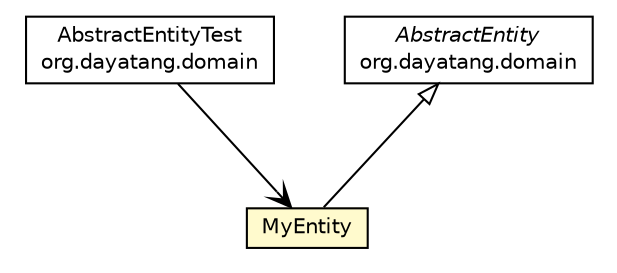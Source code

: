#!/usr/local/bin/dot
#
# Class diagram 
# Generated by UMLGraph version R5_6_6-8-g8d7759 (http://www.umlgraph.org/)
#

digraph G {
	edge [fontname="Helvetica",fontsize=10,labelfontname="Helvetica",labelfontsize=10];
	node [fontname="Helvetica",fontsize=10,shape=plaintext];
	nodesep=0.25;
	ranksep=0.5;
	// org.dayatang.domain.AbstractEntityTest
	c32305 [label=<<table title="org.dayatang.domain.AbstractEntityTest" border="0" cellborder="1" cellspacing="0" cellpadding="2" port="p" href="../AbstractEntityTest.html">
		<tr><td><table border="0" cellspacing="0" cellpadding="1">
<tr><td align="center" balign="center"> AbstractEntityTest </td></tr>
<tr><td align="center" balign="center"> org.dayatang.domain </td></tr>
		</table></td></tr>
		</table>>, URL="../AbstractEntityTest.html", fontname="Helvetica", fontcolor="black", fontsize=10.0];
	// org.dayatang.domain.entity.MyEntity
	c32309 [label=<<table title="org.dayatang.domain.entity.MyEntity" border="0" cellborder="1" cellspacing="0" cellpadding="2" port="p" bgcolor="lemonChiffon" href="./MyEntity.html">
		<tr><td><table border="0" cellspacing="0" cellpadding="1">
<tr><td align="center" balign="center"> MyEntity </td></tr>
		</table></td></tr>
		</table>>, URL="./MyEntity.html", fontname="Helvetica", fontcolor="black", fontsize=10.0];
	//org.dayatang.domain.entity.MyEntity extends org.dayatang.domain.AbstractEntity
	c32477:p -> c32309:p [dir=back,arrowtail=empty];
	// org.dayatang.domain.AbstractEntityTest NAVASSOC org.dayatang.domain.entity.MyEntity
	c32305:p -> c32309:p [taillabel="", label=" "headlabel="", fontname="Helvetica", fontcolor="black", fontsize=10.0, color="black", arrowhead=open];
	// org.dayatang.domain.AbstractEntity
	c32477 [label=<<table title="org.dayatang.domain.AbstractEntity" border="0" cellborder="1" cellspacing="0" cellpadding="2" port="p" href="http://java.sun.com/j2se/1.4.2/docs/api/org/dayatang/domain/AbstractEntity.html">
		<tr><td><table border="0" cellspacing="0" cellpadding="1">
<tr><td align="center" balign="center"><font face="Helvetica-Oblique"> AbstractEntity </font></td></tr>
<tr><td align="center" balign="center"> org.dayatang.domain </td></tr>
		</table></td></tr>
		</table>>, URL="http://java.sun.com/j2se/1.4.2/docs/api/org/dayatang/domain/AbstractEntity.html", fontname="Helvetica", fontcolor="black", fontsize=10.0];
}

